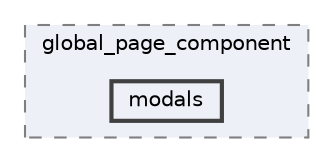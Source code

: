 digraph "resources/views/backend/site_super_admin/global/global_page_component/modals"
{
 // LATEX_PDF_SIZE
  bgcolor="transparent";
  edge [fontname=Helvetica,fontsize=10,labelfontname=Helvetica,labelfontsize=10];
  node [fontname=Helvetica,fontsize=10,shape=box,height=0.2,width=0.4];
  compound=true
  subgraph clusterdir_b26b0b205e18624898ac1c0240adf589 {
    graph [ bgcolor="#edf0f7", pencolor="grey50", label="global_page_component", fontname=Helvetica,fontsize=10 style="filled,dashed", URL="dir_b26b0b205e18624898ac1c0240adf589.html",tooltip=""]
  dir_40893fd9b3c18fab6899192012f9f6d0 [label="modals", fillcolor="#edf0f7", color="grey25", style="filled,bold", URL="dir_40893fd9b3c18fab6899192012f9f6d0.html",tooltip=""];
  }
}
